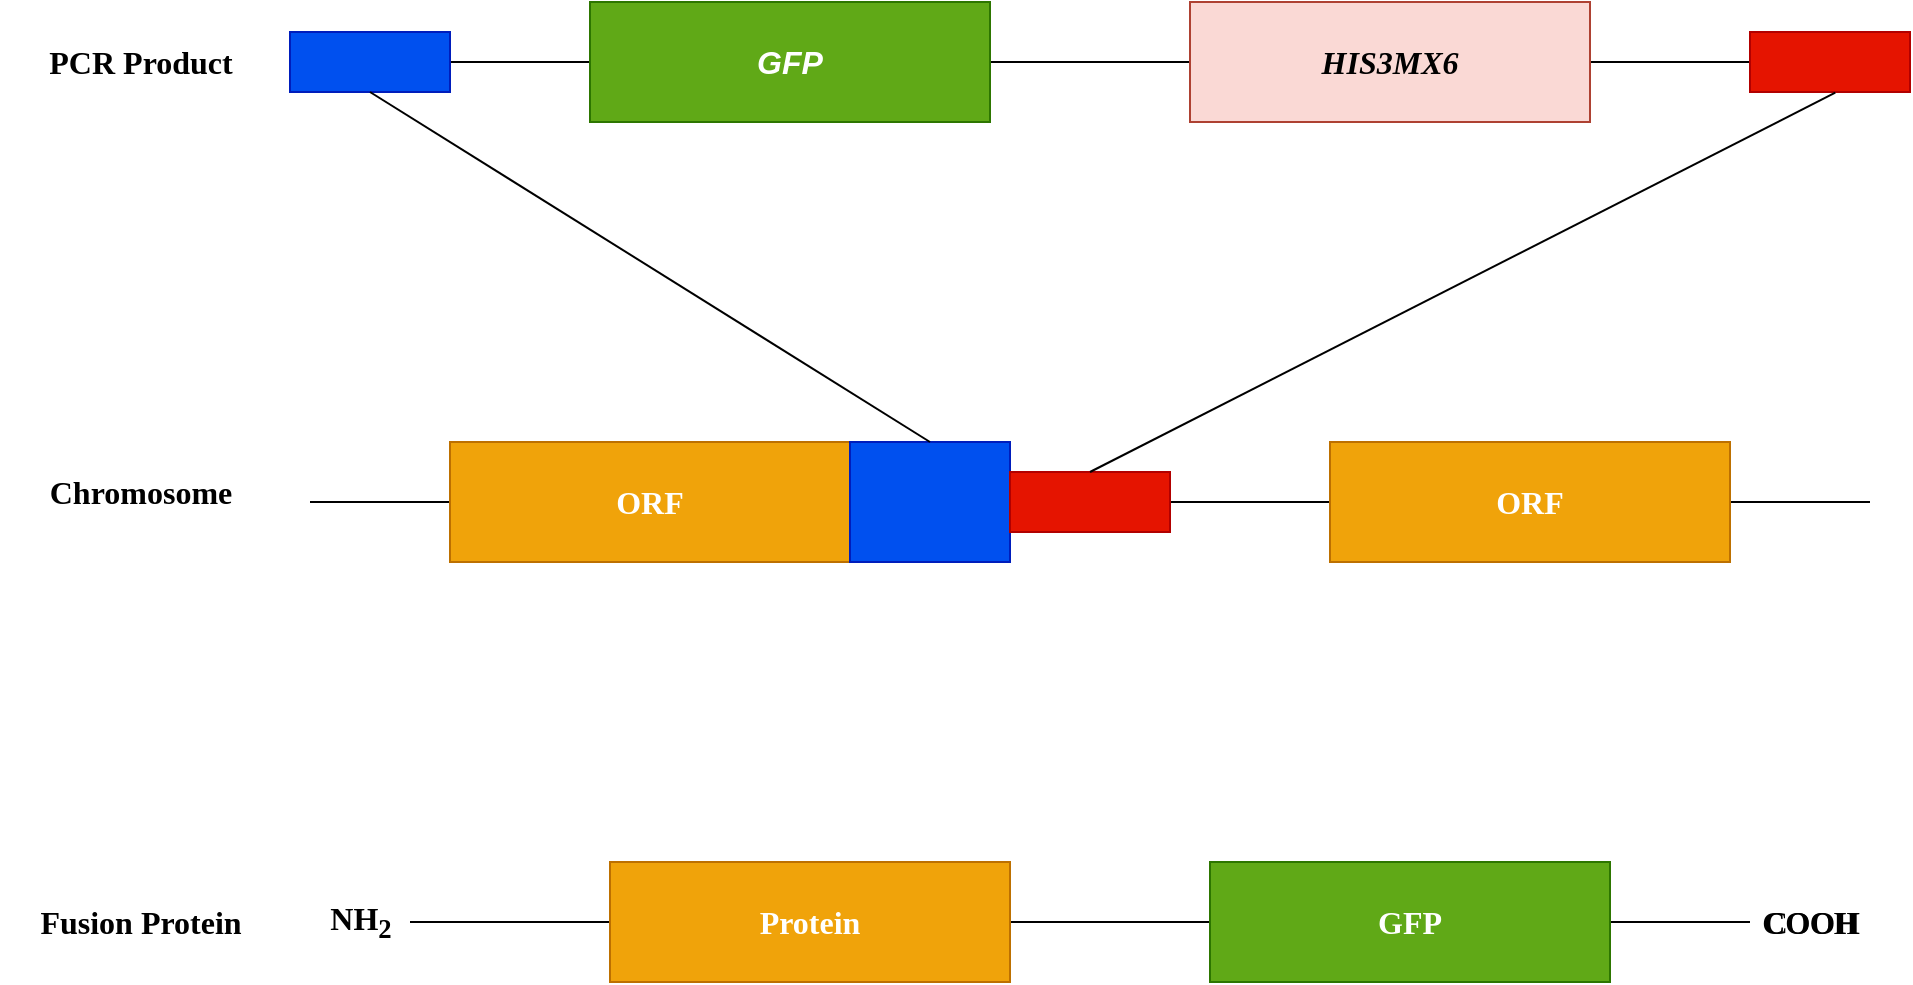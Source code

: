 <mxfile version="13.6.10" type="gitlab"><diagram id="5gJa6daIo99VFbSKI7US" name="Page-1"><mxGraphModel dx="1945" dy="1352" grid="1" gridSize="10" guides="1" tooltips="1" connect="1" arrows="1" fold="1" page="1" pageScale="1" pageWidth="850" pageHeight="1100" math="0" shadow="0"><root><mxCell id="0"/><mxCell id="1" parent="0"/><mxCell id="kmPkZisKIsC_KPENfPPX-4" value="" style="edgeStyle=orthogonalEdgeStyle;rounded=0;orthogonalLoop=1;jettySize=auto;html=1;endArrow=none;endFill=0;" edge="1" parent="1" source="kmPkZisKIsC_KPENfPPX-1" target="kmPkZisKIsC_KPENfPPX-2"><mxGeometry relative="1" as="geometry"/></mxCell><mxCell id="kmPkZisKIsC_KPENfPPX-8" value="" style="edgeStyle=orthogonalEdgeStyle;rounded=0;orthogonalLoop=1;jettySize=auto;html=1;endArrow=none;endFill=0;entryX=1;entryY=0.5;entryDx=0;entryDy=0;" edge="1" parent="1" source="kmPkZisKIsC_KPENfPPX-1" target="kmPkZisKIsC_KPENfPPX-9"><mxGeometry relative="1" as="geometry"><mxPoint x="325" y="230" as="targetPoint"/></mxGeometry></mxCell><mxCell id="kmPkZisKIsC_KPENfPPX-1" value="&lt;i&gt;&lt;b&gt;&lt;font style=&quot;font-size: 16px&quot;&gt;GFP&lt;/font&gt;&lt;/b&gt;&lt;/i&gt;" style="rounded=0;whiteSpace=wrap;html=1;fillColor=#60a917;strokeColor=#2D7600;fontColor=#ffffff;" vertex="1" parent="1"><mxGeometry x="445" y="200" width="200" height="60" as="geometry"/></mxCell><mxCell id="kmPkZisKIsC_KPENfPPX-6" value="" style="edgeStyle=orthogonalEdgeStyle;rounded=0;orthogonalLoop=1;jettySize=auto;html=1;endArrow=none;endFill=0;entryX=0;entryY=0.5;entryDx=0;entryDy=0;" edge="1" parent="1" source="kmPkZisKIsC_KPENfPPX-2" target="kmPkZisKIsC_KPENfPPX-10"><mxGeometry relative="1" as="geometry"><mxPoint x="1075" y="230" as="targetPoint"/></mxGeometry></mxCell><mxCell id="kmPkZisKIsC_KPENfPPX-2" value="&lt;i&gt;&lt;b&gt;&lt;font style=&quot;font-size: 16px&quot; face=&quot;Georgia&quot;&gt;HIS3MX6&lt;/font&gt;&lt;/b&gt;&lt;/i&gt;" style="rounded=0;whiteSpace=wrap;html=1;fillColor=#fad9d5;strokeColor=#ae4132;" vertex="1" parent="1"><mxGeometry x="745" y="200" width="200" height="60" as="geometry"/></mxCell><mxCell id="kmPkZisKIsC_KPENfPPX-9" value="" style="rounded=0;whiteSpace=wrap;html=1;fillColor=#0050ef;strokeColor=#001DBC;fontColor=#ffffff;" vertex="1" parent="1"><mxGeometry x="295" y="215" width="80" height="30" as="geometry"/></mxCell><mxCell id="kmPkZisKIsC_KPENfPPX-10" value="" style="rounded=0;whiteSpace=wrap;html=1;fillColor=#e51400;strokeColor=#B20000;fontColor=#ffffff;" vertex="1" parent="1"><mxGeometry x="1025" y="215" width="80" height="30" as="geometry"/></mxCell><mxCell id="kmPkZisKIsC_KPENfPPX-11" value="" style="edgeStyle=orthogonalEdgeStyle;rounded=0;orthogonalLoop=1;jettySize=auto;html=1;endArrow=none;endFill=0;" edge="1" parent="1" source="kmPkZisKIsC_KPENfPPX-19" target="kmPkZisKIsC_KPENfPPX-15"><mxGeometry relative="1" as="geometry"/></mxCell><mxCell id="kmPkZisKIsC_KPENfPPX-22" value="" style="edgeStyle=orthogonalEdgeStyle;rounded=0;orthogonalLoop=1;jettySize=auto;html=1;endArrow=none;endFill=0;" edge="1" parent="1" source="kmPkZisKIsC_KPENfPPX-13"><mxGeometry relative="1" as="geometry"><mxPoint x="305" y="450" as="targetPoint"/></mxGeometry></mxCell><mxCell id="kmPkZisKIsC_KPENfPPX-13" value="&lt;b&gt;&lt;font style=&quot;font-size: 16px&quot; face=&quot;Georgia&quot;&gt;ORF&lt;/font&gt;&lt;/b&gt;" style="rounded=0;whiteSpace=wrap;html=1;fillColor=#f0a30a;strokeColor=#BD7000;fontColor=#ffffff;" vertex="1" parent="1"><mxGeometry x="375" y="420" width="200" height="60" as="geometry"/></mxCell><mxCell id="kmPkZisKIsC_KPENfPPX-14" value="" style="edgeStyle=orthogonalEdgeStyle;rounded=0;orthogonalLoop=1;jettySize=auto;html=1;endArrow=none;endFill=0;" edge="1" parent="1" source="kmPkZisKIsC_KPENfPPX-15"><mxGeometry relative="1" as="geometry"><mxPoint x="1085" y="450" as="targetPoint"/></mxGeometry></mxCell><mxCell id="kmPkZisKIsC_KPENfPPX-15" value="&lt;font face=&quot;Georgia&quot;&gt;&lt;b&gt;&lt;font style=&quot;font-size: 16px&quot;&gt;ORF&lt;/font&gt;&lt;/b&gt;&lt;/font&gt;" style="rounded=0;whiteSpace=wrap;html=1;fillColor=#f0a30a;strokeColor=#BD7000;fontColor=#ffffff;" vertex="1" parent="1"><mxGeometry x="815" y="420" width="200" height="60" as="geometry"/></mxCell><mxCell id="kmPkZisKIsC_KPENfPPX-16" value="" style="rounded=0;whiteSpace=wrap;html=1;fillColor=#0050ef;strokeColor=#001DBC;fontColor=#ffffff;" vertex="1" parent="1"><mxGeometry x="575" y="420" width="80" height="60" as="geometry"/></mxCell><mxCell id="kmPkZisKIsC_KPENfPPX-19" value="" style="rounded=0;whiteSpace=wrap;html=1;fillColor=#e51400;strokeColor=#B20000;fontColor=#ffffff;" vertex="1" parent="1"><mxGeometry x="655" y="435" width="80" height="30" as="geometry"/></mxCell><mxCell id="kmPkZisKIsC_KPENfPPX-23" value="" style="edgeStyle=orthogonalEdgeStyle;rounded=0;orthogonalLoop=1;jettySize=auto;html=1;endArrow=none;endFill=0;exitX=1;exitY=0.5;exitDx=0;exitDy=0;" edge="1" parent="1" source="kmPkZisKIsC_KPENfPPX-25" target="kmPkZisKIsC_KPENfPPX-27"><mxGeometry relative="1" as="geometry"><mxPoint x="675" y="660" as="sourcePoint"/></mxGeometry></mxCell><mxCell id="kmPkZisKIsC_KPENfPPX-24" value="" style="edgeStyle=orthogonalEdgeStyle;rounded=0;orthogonalLoop=1;jettySize=auto;html=1;endArrow=none;endFill=0;" edge="1" parent="1" source="kmPkZisKIsC_KPENfPPX-25"><mxGeometry relative="1" as="geometry"><mxPoint x="355" y="660" as="targetPoint"/></mxGeometry></mxCell><mxCell id="kmPkZisKIsC_KPENfPPX-25" value="&lt;b&gt;&lt;font style=&quot;font-size: 16px&quot; face=&quot;Georgia&quot;&gt;Protein&lt;/font&gt;&lt;/b&gt;" style="rounded=0;whiteSpace=wrap;html=1;fillColor=#f0a30a;strokeColor=#BD7000;fontColor=#ffffff;" vertex="1" parent="1"><mxGeometry x="455" y="630" width="200" height="60" as="geometry"/></mxCell><mxCell id="kmPkZisKIsC_KPENfPPX-26" value="" style="edgeStyle=orthogonalEdgeStyle;rounded=0;orthogonalLoop=1;jettySize=auto;html=1;endArrow=none;endFill=0;" edge="1" parent="1" source="kmPkZisKIsC_KPENfPPX-27"><mxGeometry relative="1" as="geometry"><mxPoint x="1025" y="660" as="targetPoint"/><Array as="points"><mxPoint x="1015" y="660"/><mxPoint x="1015" y="660"/></Array></mxGeometry></mxCell><mxCell id="kmPkZisKIsC_KPENfPPX-27" value="&lt;b&gt;&lt;font style=&quot;font-size: 16px&quot; face=&quot;Georgia&quot;&gt;GFP&lt;/font&gt;&lt;/b&gt;" style="rounded=0;whiteSpace=wrap;html=1;fillColor=#60a917;strokeColor=#2D7600;fontColor=#ffffff;" vertex="1" parent="1"><mxGeometry x="755" y="630" width="200" height="60" as="geometry"/></mxCell><mxCell id="kmPkZisKIsC_KPENfPPX-30" value="&lt;font style=&quot;font-size: 16px&quot; face=&quot;Georgia&quot;&gt;COOH&lt;/font&gt;" style="text;html=1;align=center;verticalAlign=middle;resizable=0;points=[];autosize=1;" vertex="1" parent="1"><mxGeometry x="1025" y="650" width="60" height="20" as="geometry"/></mxCell><mxCell id="kmPkZisKIsC_KPENfPPX-31" value="&lt;b&gt;&lt;font style=&quot;font-size: 16px&quot; face=&quot;Georgia&quot;&gt;COOH&lt;/font&gt;&lt;/b&gt;" style="text;html=1;align=center;verticalAlign=middle;resizable=0;points=[];autosize=1;" vertex="1" parent="1"><mxGeometry x="1020" y="650" width="70" height="20" as="geometry"/></mxCell><mxCell id="kmPkZisKIsC_KPENfPPX-32" value="&lt;b&gt;&lt;font style=&quot;font-size: 16px&quot; face=&quot;Georgia&quot;&gt;NH&lt;sub&gt;2&lt;/sub&gt;&lt;/font&gt;&lt;/b&gt;" style="text;html=1;align=center;verticalAlign=middle;resizable=0;points=[];autosize=1;" vertex="1" parent="1"><mxGeometry x="305" y="650" width="50" height="20" as="geometry"/></mxCell><mxCell id="kmPkZisKIsC_KPENfPPX-33" value="&lt;b&gt;&lt;font style=&quot;font-size: 16px&quot; face=&quot;Georgia&quot;&gt;Chromosome&lt;/font&gt;&lt;/b&gt;" style="text;html=1;align=center;verticalAlign=middle;resizable=0;points=[];autosize=1;" vertex="1" parent="1"><mxGeometry x="155" y="435" width="130" height="20" as="geometry"/></mxCell><mxCell id="kmPkZisKIsC_KPENfPPX-34" value="&lt;b&gt;&lt;font style=&quot;font-size: 16px&quot; face=&quot;Georgia&quot;&gt;PCR Product&lt;/font&gt;&lt;/b&gt;" style="text;html=1;align=center;verticalAlign=middle;resizable=0;points=[];autosize=1;" vertex="1" parent="1"><mxGeometry x="160" y="220" width="120" height="20" as="geometry"/></mxCell><mxCell id="kmPkZisKIsC_KPENfPPX-35" value="&lt;b&gt;&lt;font style=&quot;font-size: 16px&quot; face=&quot;Georgia&quot;&gt;Fusion Protein&lt;/font&gt;&lt;/b&gt;" style="text;html=1;align=center;verticalAlign=middle;resizable=0;points=[];autosize=1;" vertex="1" parent="1"><mxGeometry x="150" y="650" width="140" height="20" as="geometry"/></mxCell><mxCell id="kmPkZisKIsC_KPENfPPX-38" value="" style="endArrow=none;html=1;exitX=0.5;exitY=1;exitDx=0;exitDy=0;entryX=0.5;entryY=0;entryDx=0;entryDy=0;" edge="1" parent="1" source="kmPkZisKIsC_KPENfPPX-9" target="kmPkZisKIsC_KPENfPPX-16"><mxGeometry width="50" height="50" relative="1" as="geometry"><mxPoint x="425" y="340" as="sourcePoint"/><mxPoint x="475" y="290" as="targetPoint"/></mxGeometry></mxCell><mxCell id="kmPkZisKIsC_KPENfPPX-39" value="" style="endArrow=none;html=1;exitX=0.5;exitY=0;exitDx=0;exitDy=0;entryX=0.533;entryY=1.011;entryDx=0;entryDy=0;entryPerimeter=0;" edge="1" parent="1" source="kmPkZisKIsC_KPENfPPX-19" target="kmPkZisKIsC_KPENfPPX-10"><mxGeometry width="50" height="50" relative="1" as="geometry"><mxPoint x="795" y="280" as="sourcePoint"/><mxPoint x="1055" y="260" as="targetPoint"/></mxGeometry></mxCell></root></mxGraphModel></diagram></mxfile>